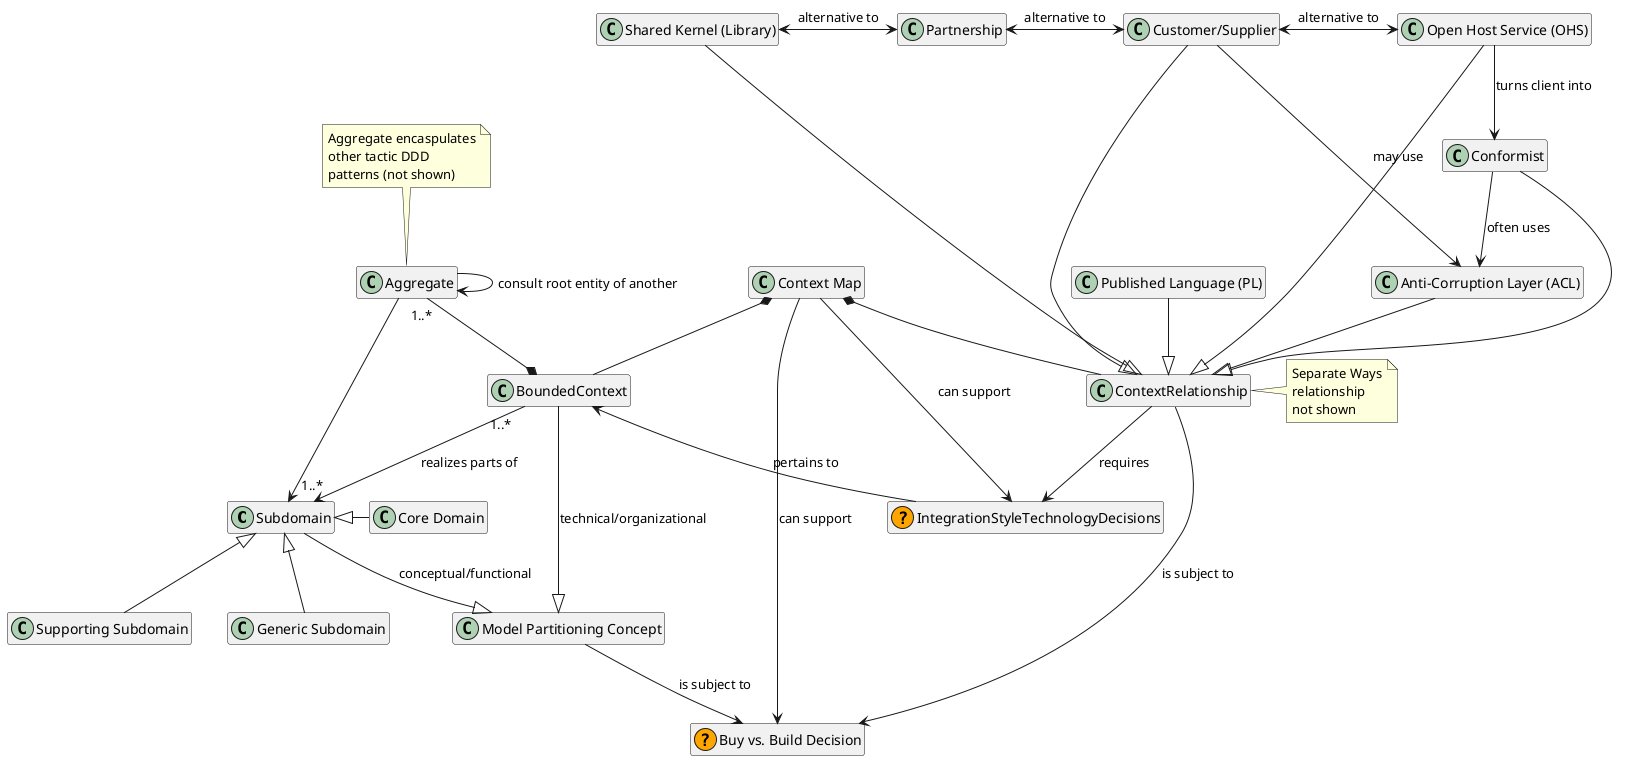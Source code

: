 
@startuml StrategicDDDMetaModel

' TODO right now these are all "classes", this could be improved:
' https://plantuml.com/class-diagram#4b62dd14f1d33739

hide members

class Subdomain

class "Core Domain" as CoreDomain
class "Supporting Subdomain" as SupportingSubdomain
class "Generic Subdomain" as GenericSubdomain

Subdomain <|- CoreDomain
Subdomain <|-- SupportingSubdomain 
Subdomain <|-- GenericSubdomain

class "Model Partitioning Concept" as ModelPartitioningConcept

Subdomain --|> ModelPartitioningConcept : "conceptual/functional"

class Aggregate

Aggregate --> Subdomain

Aggregate --> Aggregate : "consult root entity of another"

note top of Aggregate
  Aggregate encaspulates
  other tactic DDD 
  patterns (not shown)
end note
 
class BoundedContext

BoundedContext --|> ModelPartitioningConcept : "technical/organizational"

BoundedContext "1..*" --> "1..*" Subdomain : "realizes parts of"

Aggregate "1..*" --* BoundedContext 

class "Context Map" as ContextMap

ContextMap *-- BoundedContext 

class "Buy vs. Build Decision" as BuyVsBuildDecision << (?,Orange) >> 

ModelPartitioningConcept --> BuyVsBuildDecision : "is subject to"
ContextRelationship --> BuyVsBuildDecision : "is subject to"

ContextMap --> BuyVsBuildDecision : "can support"
ContextMap --> IntegrationStyleTechnologyDecisions : "can support"

class "Context Relationship" as ContextRelationship

ContextMap *-- ContextRelationship

class "Published Language (PL)" as PublishedLanguage

'ContextRelationship --> PublishedLanguage : "exposes"
PublishedLanguage --|> ContextRelationship

note right of ContextRelationship
  Separate Ways
  relationship
  not shown
end note

class "Shared Kernel (Library)" as SharedKernel
class "Open Host Service (OHS)" as OpenHostService
class "Customer/Supplier" as CustomerSupplier
class "Anti-Corruption Layer (ACL)" as AntiCorruptionLayer
class Conformist

SharedKernel --|> ContextRelationship
OpenHostService --|> ContextRelationship
CustomerSupplier --|> ContextRelationship
Conformist --|> ContextRelationship
AntiCorruptionLayer --|> ContextRelationship

SharedKernel <-> Partnership : "alternative to"
'SharedKernel <-> OpenHostService : "alternative to"
Partnership <-> CustomerSupplier : "alternative to"
CustomerSupplier <-> OpenHostService : "alternative to"
CustomerSupplier --> AntiCorruptionLayer : "may use"
Conformist --> AntiCorruptionLayer : "often uses"
OpenHostService --> Conformist : "turns client into"

class "Integration Style and Technology Decisions" as IntegrationStyleTechnologyDecisions << (?,Orange) >> 

'SharedKernel --> IntegrationStyleTechnologyDecisions : "requires"
'Conformist --> IntegrationStyleTechnologyDecisions : "requires"
'OpenHostService --> IntegrationStyleTechnologyDecisions : "requires"
'CustomerSupplier --> IntegrationStyleTechnologyDecisions : "requires"
ContextRelationship --> IntegrationStyleTechnologyDecisions : "requires"

'BuyVsBuildDecision --> BoundedContext : "pertains to"
BoundedContext <-- IntegrationStyleTechnologyDecisions : "pertains to"

@enduml
